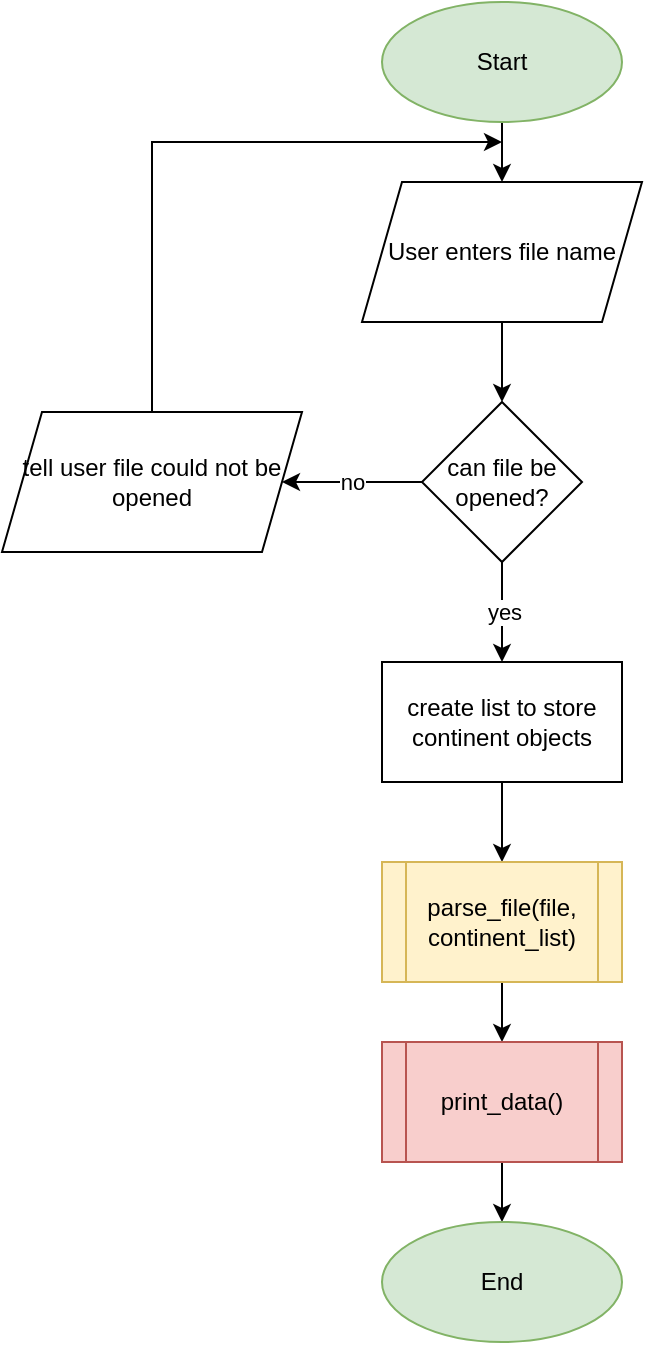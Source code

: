 <mxfile version="20.8.5" type="github" pages="2">
  <diagram id="yCp3yy1CDkCnGNzbleE7" name="main">
    <mxGraphModel dx="954" dy="616" grid="1" gridSize="10" guides="1" tooltips="1" connect="1" arrows="1" fold="1" page="1" pageScale="1" pageWidth="850" pageHeight="1100" math="0" shadow="0">
      <root>
        <mxCell id="0" />
        <mxCell id="1" parent="0" />
        <mxCell id="oboSt407GrpLVynpOdHt-3" value="" style="edgeStyle=orthogonalEdgeStyle;rounded=0;orthogonalLoop=1;jettySize=auto;html=1;" edge="1" parent="1" target="oboSt407GrpLVynpOdHt-2">
          <mxGeometry relative="1" as="geometry">
            <mxPoint x="390" y="70" as="sourcePoint" />
          </mxGeometry>
        </mxCell>
        <mxCell id="oboSt407GrpLVynpOdHt-1" value="Start" style="ellipse;whiteSpace=wrap;html=1;fillColor=#d5e8d4;strokeColor=#82b366;" vertex="1" parent="1">
          <mxGeometry x="340" y="50" width="120" height="60" as="geometry" />
        </mxCell>
        <mxCell id="oboSt407GrpLVynpOdHt-5" value="" style="edgeStyle=orthogonalEdgeStyle;rounded=0;orthogonalLoop=1;jettySize=auto;html=1;" edge="1" parent="1" source="oboSt407GrpLVynpOdHt-2" target="oboSt407GrpLVynpOdHt-4">
          <mxGeometry relative="1" as="geometry" />
        </mxCell>
        <mxCell id="oboSt407GrpLVynpOdHt-2" value="User enters file name" style="shape=parallelogram;perimeter=parallelogramPerimeter;whiteSpace=wrap;html=1;fixedSize=1;" vertex="1" parent="1">
          <mxGeometry x="330" y="140" width="140" height="70" as="geometry" />
        </mxCell>
        <mxCell id="oboSt407GrpLVynpOdHt-10" value="yes" style="edgeStyle=orthogonalEdgeStyle;rounded=0;orthogonalLoop=1;jettySize=auto;html=1;" edge="1" parent="1" source="oboSt407GrpLVynpOdHt-4">
          <mxGeometry relative="1" as="geometry">
            <mxPoint x="400" y="380" as="targetPoint" />
          </mxGeometry>
        </mxCell>
        <mxCell id="wlAmiefyty3tiZnHM9mg-1" value="no" style="edgeStyle=orthogonalEdgeStyle;rounded=0;orthogonalLoop=1;jettySize=auto;html=1;" edge="1" parent="1" source="oboSt407GrpLVynpOdHt-4" target="oboSt407GrpLVynpOdHt-6">
          <mxGeometry relative="1" as="geometry" />
        </mxCell>
        <mxCell id="oboSt407GrpLVynpOdHt-4" value="can file be opened?" style="rhombus;whiteSpace=wrap;html=1;" vertex="1" parent="1">
          <mxGeometry x="360" y="250" width="80" height="80" as="geometry" />
        </mxCell>
        <mxCell id="oboSt407GrpLVynpOdHt-11" style="edgeStyle=orthogonalEdgeStyle;rounded=0;orthogonalLoop=1;jettySize=auto;html=1;exitX=0.5;exitY=0;exitDx=0;exitDy=0;" edge="1" parent="1" source="oboSt407GrpLVynpOdHt-6">
          <mxGeometry relative="1" as="geometry">
            <mxPoint x="400" y="120" as="targetPoint" />
            <Array as="points">
              <mxPoint x="225" y="120" />
            </Array>
          </mxGeometry>
        </mxCell>
        <mxCell id="oboSt407GrpLVynpOdHt-6" value="tell user file could not be opened" style="shape=parallelogram;perimeter=parallelogramPerimeter;whiteSpace=wrap;html=1;fixedSize=1;" vertex="1" parent="1">
          <mxGeometry x="150" y="255" width="150" height="70" as="geometry" />
        </mxCell>
        <mxCell id="oboSt407GrpLVynpOdHt-14" style="edgeStyle=orthogonalEdgeStyle;rounded=0;orthogonalLoop=1;jettySize=auto;html=1;exitX=0.5;exitY=1;exitDx=0;exitDy=0;entryX=0.5;entryY=0;entryDx=0;entryDy=0;" edge="1" parent="1" source="oboSt407GrpLVynpOdHt-12" target="oboSt407GrpLVynpOdHt-13">
          <mxGeometry relative="1" as="geometry" />
        </mxCell>
        <mxCell id="oboSt407GrpLVynpOdHt-12" value="create list to store continent objects" style="rounded=0;whiteSpace=wrap;html=1;" vertex="1" parent="1">
          <mxGeometry x="340" y="380" width="120" height="60" as="geometry" />
        </mxCell>
        <mxCell id="oboSt407GrpLVynpOdHt-16" value="" style="edgeStyle=orthogonalEdgeStyle;rounded=0;orthogonalLoop=1;jettySize=auto;html=1;" edge="1" parent="1" source="oboSt407GrpLVynpOdHt-13">
          <mxGeometry relative="1" as="geometry">
            <mxPoint x="400" y="570" as="targetPoint" />
          </mxGeometry>
        </mxCell>
        <mxCell id="oboSt407GrpLVynpOdHt-13" value="parse_file(file, continent_list)" style="shape=process;whiteSpace=wrap;html=1;backgroundOutline=1;fillColor=#fff2cc;strokeColor=#d6b656;" vertex="1" parent="1">
          <mxGeometry x="340" y="480" width="120" height="60" as="geometry" />
        </mxCell>
        <mxCell id="oboSt407GrpLVynpOdHt-19" style="edgeStyle=orthogonalEdgeStyle;rounded=0;orthogonalLoop=1;jettySize=auto;html=1;exitX=0.5;exitY=1;exitDx=0;exitDy=0;entryX=0.5;entryY=0;entryDx=0;entryDy=0;" edge="1" parent="1" source="oboSt407GrpLVynpOdHt-20" target="oboSt407GrpLVynpOdHt-18">
          <mxGeometry relative="1" as="geometry">
            <mxPoint x="400" y="640" as="sourcePoint" />
          </mxGeometry>
        </mxCell>
        <mxCell id="oboSt407GrpLVynpOdHt-18" value="End" style="ellipse;whiteSpace=wrap;html=1;fillColor=#d5e8d4;strokeColor=#82b366;" vertex="1" parent="1">
          <mxGeometry x="340" y="660" width="120" height="60" as="geometry" />
        </mxCell>
        <mxCell id="oboSt407GrpLVynpOdHt-20" value="print_data()" style="shape=process;whiteSpace=wrap;html=1;backgroundOutline=1;fillColor=#f8cecc;strokeColor=#b85450;" vertex="1" parent="1">
          <mxGeometry x="340" y="570" width="120" height="60" as="geometry" />
        </mxCell>
      </root>
    </mxGraphModel>
  </diagram>
  <diagram id="8TNFRu_faSdTihl1HD-S" name="parse_file()">
    <mxGraphModel dx="954" dy="616" grid="1" gridSize="10" guides="1" tooltips="1" connect="1" arrows="1" fold="1" page="1" pageScale="1" pageWidth="850" pageHeight="1100" math="0" shadow="0">
      <root>
        <mxCell id="0" />
        <mxCell id="1" parent="0" />
        <mxCell id="2Fp9JlUa-YeowczUPUpx-4" value="" style="edgeStyle=orthogonalEdgeStyle;rounded=0;orthogonalLoop=1;jettySize=auto;html=1;" edge="1" parent="1" source="XJ_a5BNZuWzltndVChw8-1" target="2Fp9JlUa-YeowczUPUpx-2">
          <mxGeometry relative="1" as="geometry" />
        </mxCell>
        <mxCell id="XJ_a5BNZuWzltndVChw8-1" value="start" style="ellipse;whiteSpace=wrap;html=1;fillColor=#d5e8d4;strokeColor=#82b366;" vertex="1" parent="1">
          <mxGeometry x="340" y="30" width="120" height="60" as="geometry" />
        </mxCell>
        <mxCell id="2Fp9JlUa-YeowczUPUpx-5" value="" style="edgeStyle=orthogonalEdgeStyle;rounded=0;orthogonalLoop=1;jettySize=auto;html=1;entryX=0.5;entryY=0;entryDx=0;entryDy=0;startArrow=none;" edge="1" parent="1" source="Ff4F8dltD4HQ5s6na6rR-16" target="u2p1NarR3WCm8fMuFPHF-2">
          <mxGeometry relative="1" as="geometry">
            <mxPoint x="400" y="200" as="targetPoint" />
          </mxGeometry>
        </mxCell>
        <mxCell id="2Fp9JlUa-YeowczUPUpx-2" value="get file object from main" style="shape=parallelogram;perimeter=parallelogramPerimeter;whiteSpace=wrap;html=1;fixedSize=1;" vertex="1" parent="1">
          <mxGeometry x="325" y="110" width="150" height="60" as="geometry" />
        </mxCell>
        <mxCell id="u2p1NarR3WCm8fMuFPHF-4" value="" style="edgeStyle=orthogonalEdgeStyle;rounded=0;orthogonalLoop=1;jettySize=auto;html=1;" edge="1" parent="1" source="u2p1NarR3WCm8fMuFPHF-2">
          <mxGeometry relative="1" as="geometry">
            <mxPoint x="400" y="390" as="targetPoint" />
          </mxGeometry>
        </mxCell>
        <mxCell id="u2p1NarR3WCm8fMuFPHF-2" value="get line from file" style="rounded=0;whiteSpace=wrap;html=1;" vertex="1" parent="1">
          <mxGeometry x="340" y="300" width="120" height="60" as="geometry" />
        </mxCell>
        <mxCell id="Ff4F8dltD4HQ5s6na6rR-2" value="" style="edgeStyle=orthogonalEdgeStyle;rounded=0;orthogonalLoop=1;jettySize=auto;html=1;" edge="1" parent="1" source="u2p1NarR3WCm8fMuFPHF-5" target="Ff4F8dltD4HQ5s6na6rR-1">
          <mxGeometry relative="1" as="geometry" />
        </mxCell>
        <mxCell id="u2p1NarR3WCm8fMuFPHF-5" value="split(line)" style="shape=process;whiteSpace=wrap;html=1;backgroundOutline=1;fillColor=#e1d5e7;strokeColor=#9673a6;" vertex="1" parent="1">
          <mxGeometry x="340" y="390" width="120" height="60" as="geometry" />
        </mxCell>
        <mxCell id="Ff4F8dltD4HQ5s6na6rR-4" value="" style="edgeStyle=orthogonalEdgeStyle;rounded=0;orthogonalLoop=1;jettySize=auto;html=1;" edge="1" parent="1" source="Ff4F8dltD4HQ5s6na6rR-1">
          <mxGeometry relative="1" as="geometry">
            <mxPoint x="400" y="570" as="targetPoint" />
          </mxGeometry>
        </mxCell>
        <mxCell id="Ff4F8dltD4HQ5s6na6rR-1" value="create country object with data from split(line)" style="whiteSpace=wrap;html=1;" vertex="1" parent="1">
          <mxGeometry x="340" y="480" width="120" height="60" as="geometry" />
        </mxCell>
        <mxCell id="Ff4F8dltD4HQ5s6na6rR-8" value="" style="edgeStyle=orthogonalEdgeStyle;rounded=0;orthogonalLoop=1;jettySize=auto;html=1;" edge="1" parent="1" source="Ff4F8dltD4HQ5s6na6rR-5" target="Ff4F8dltD4HQ5s6na6rR-6">
          <mxGeometry relative="1" as="geometry" />
        </mxCell>
        <mxCell id="Ff4F8dltD4HQ5s6na6rR-5" value="link country object to its continent object" style="rounded=0;whiteSpace=wrap;html=1;" vertex="1" parent="1">
          <mxGeometry x="340" y="570" width="120" height="60" as="geometry" />
        </mxCell>
        <mxCell id="Ff4F8dltD4HQ5s6na6rR-9" value="no" style="edgeStyle=orthogonalEdgeStyle;rounded=0;orthogonalLoop=1;jettySize=auto;html=1;" edge="1" parent="1" source="Ff4F8dltD4HQ5s6na6rR-6">
          <mxGeometry relative="1" as="geometry">
            <mxPoint x="400" y="270" as="targetPoint" />
            <Array as="points">
              <mxPoint x="510" y="700" />
              <mxPoint x="510" y="270" />
            </Array>
          </mxGeometry>
        </mxCell>
        <mxCell id="Ff4F8dltD4HQ5s6na6rR-12" value="yes" style="edgeStyle=orthogonalEdgeStyle;rounded=0;orthogonalLoop=1;jettySize=auto;html=1;" edge="1" parent="1">
          <mxGeometry relative="1" as="geometry">
            <mxPoint x="400" y="740" as="sourcePoint" />
            <mxPoint x="400" y="780" as="targetPoint" />
          </mxGeometry>
        </mxCell>
        <mxCell id="Ff4F8dltD4HQ5s6na6rR-6" value="reached end of file?" style="rhombus;whiteSpace=wrap;html=1;" vertex="1" parent="1">
          <mxGeometry x="360" y="660" width="80" height="80" as="geometry" />
        </mxCell>
        <mxCell id="Ff4F8dltD4HQ5s6na6rR-14" value="return updated continent object list" style="ellipse;whiteSpace=wrap;html=1;fillColor=#d5e8d4;strokeColor=#82b366;" vertex="1" parent="1">
          <mxGeometry x="340" y="780" width="120" height="60" as="geometry" />
        </mxCell>
        <mxCell id="Ff4F8dltD4HQ5s6na6rR-17" value="" style="edgeStyle=orthogonalEdgeStyle;rounded=0;orthogonalLoop=1;jettySize=auto;html=1;entryX=0.5;entryY=0;entryDx=0;entryDy=0;endArrow=none;" edge="1" parent="1" source="2Fp9JlUa-YeowczUPUpx-2" target="Ff4F8dltD4HQ5s6na6rR-16">
          <mxGeometry relative="1" as="geometry">
            <mxPoint x="400" y="170" as="sourcePoint" />
            <mxPoint x="400" y="300" as="targetPoint" />
          </mxGeometry>
        </mxCell>
        <mxCell id="Ff4F8dltD4HQ5s6na6rR-16" value="get list of continent objects from main" style="shape=parallelogram;perimeter=parallelogramPerimeter;whiteSpace=wrap;html=1;fixedSize=1;" vertex="1" parent="1">
          <mxGeometry x="340" y="190" width="120" height="60" as="geometry" />
        </mxCell>
      </root>
    </mxGraphModel>
  </diagram>
</mxfile>
